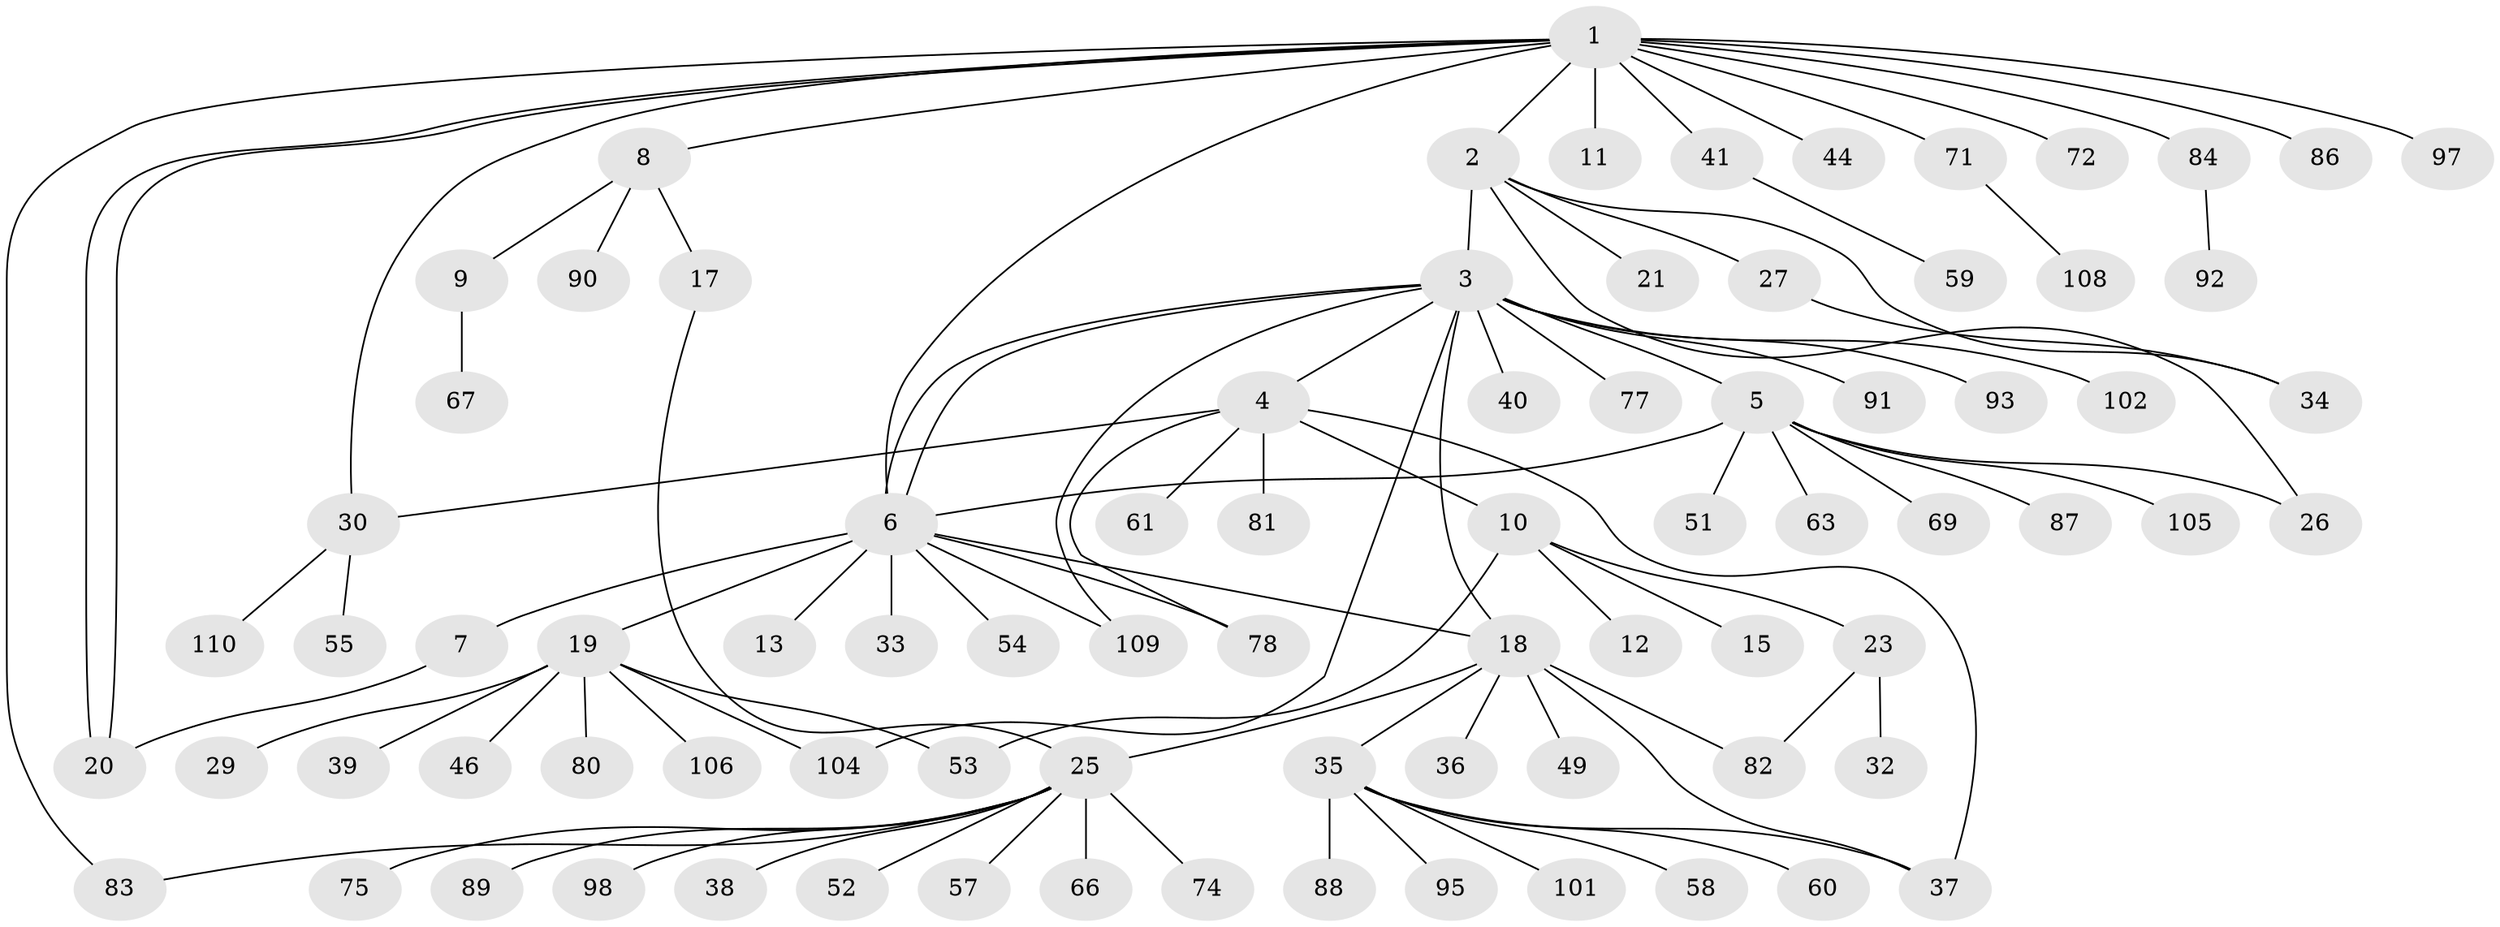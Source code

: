 // Generated by graph-tools (version 1.1) at 2025/51/02/27/25 19:51:58]
// undirected, 82 vertices, 99 edges
graph export_dot {
graph [start="1"]
  node [color=gray90,style=filled];
  1 [super="+14"];
  2 [super="+85"];
  3 [super="+62"];
  4 [super="+47"];
  5 [super="+48"];
  6 [super="+100"];
  7 [super="+96"];
  8 [super="+16"];
  9;
  10 [super="+24"];
  11 [super="+64"];
  12;
  13;
  15 [super="+68"];
  17;
  18 [super="+79"];
  19 [super="+28"];
  20 [super="+22"];
  21 [super="+94"];
  23 [super="+73"];
  25 [super="+31"];
  26 [super="+107"];
  27;
  29;
  30 [super="+43"];
  32;
  33 [super="+65"];
  34;
  35 [super="+42"];
  36;
  37 [super="+56"];
  38;
  39 [super="+99"];
  40 [super="+76"];
  41 [super="+45"];
  44;
  46;
  49 [super="+50"];
  51;
  52;
  53;
  54 [super="+103"];
  55;
  57;
  58;
  59;
  60;
  61;
  63;
  66;
  67 [super="+70"];
  69;
  71;
  72;
  74;
  75;
  77;
  78;
  80;
  81;
  82;
  83;
  84;
  86;
  87;
  88;
  89;
  90;
  91;
  92;
  93;
  95;
  97;
  98;
  101;
  102;
  104;
  105;
  106;
  108;
  109;
  110;
  1 -- 2;
  1 -- 6;
  1 -- 8;
  1 -- 11;
  1 -- 20;
  1 -- 20;
  1 -- 30;
  1 -- 41;
  1 -- 44;
  1 -- 71;
  1 -- 72;
  1 -- 83;
  1 -- 84;
  1 -- 86;
  1 -- 97;
  2 -- 3;
  2 -- 21;
  2 -- 26;
  2 -- 27;
  2 -- 34;
  3 -- 4;
  3 -- 5;
  3 -- 6;
  3 -- 6;
  3 -- 18;
  3 -- 40;
  3 -- 77;
  3 -- 91;
  3 -- 93;
  3 -- 102;
  3 -- 104;
  3 -- 109;
  4 -- 10;
  4 -- 30;
  4 -- 37;
  4 -- 78;
  4 -- 81;
  4 -- 61;
  5 -- 6;
  5 -- 51;
  5 -- 69;
  5 -- 87;
  5 -- 105;
  5 -- 26;
  5 -- 63;
  6 -- 7;
  6 -- 13;
  6 -- 18;
  6 -- 19;
  6 -- 33;
  6 -- 54;
  6 -- 78;
  6 -- 109;
  7 -- 20;
  8 -- 9;
  8 -- 17;
  8 -- 90;
  9 -- 67;
  10 -- 12;
  10 -- 15;
  10 -- 23;
  10 -- 53;
  17 -- 25;
  18 -- 25;
  18 -- 35;
  18 -- 36;
  18 -- 37;
  18 -- 49;
  18 -- 82;
  19 -- 46;
  19 -- 53;
  19 -- 80;
  19 -- 104;
  19 -- 106;
  19 -- 29;
  19 -- 39;
  23 -- 32;
  23 -- 82;
  25 -- 38;
  25 -- 52;
  25 -- 57;
  25 -- 66;
  25 -- 74;
  25 -- 75;
  25 -- 89;
  25 -- 98;
  25 -- 83;
  27 -- 34;
  30 -- 55;
  30 -- 110;
  35 -- 58;
  35 -- 88;
  35 -- 101;
  35 -- 60;
  35 -- 37;
  35 -- 95;
  41 -- 59;
  71 -- 108;
  84 -- 92;
}
